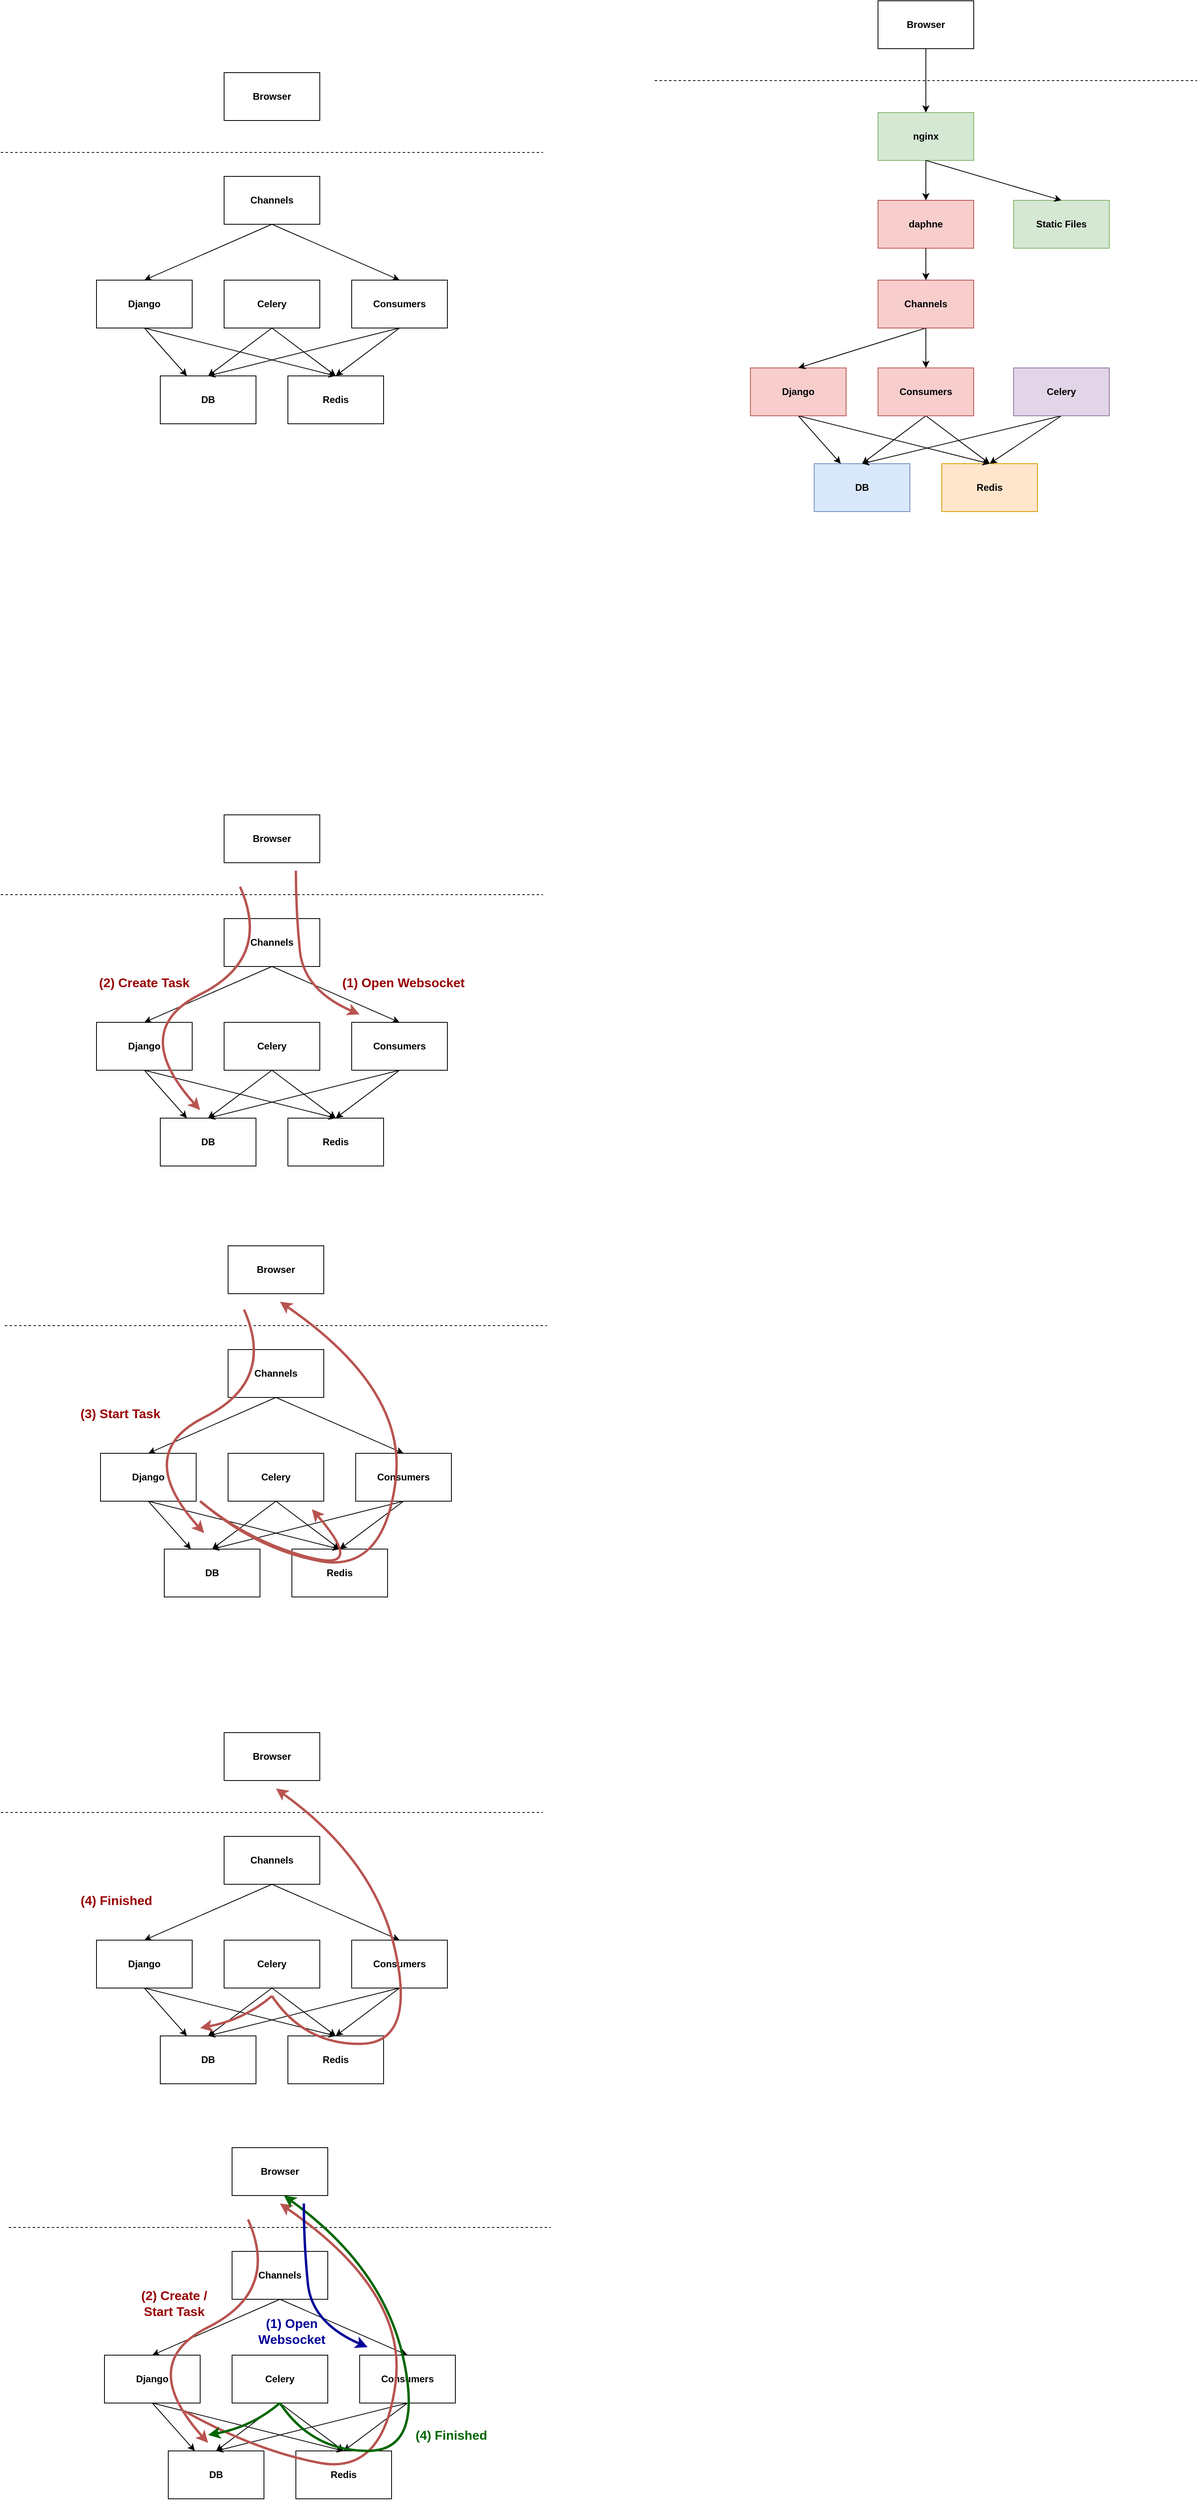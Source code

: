 <mxfile version="13.2.2" type="device"><diagram id="eVq3SLgmBZNKrkP1WyyE" name="Page-1"><mxGraphModel dx="1656" dy="1996" grid="1" gridSize="10" guides="1" tooltips="1" connect="1" arrows="1" fold="1" page="1" pageScale="1" pageWidth="850" pageHeight="1100" math="0" shadow="0"><root><mxCell id="0"/><mxCell id="1" parent="0"/><mxCell id="niOihcuQ03zMTWEzr8Gg-27" value="" style="group" parent="1" vertex="1" connectable="0"><mxGeometry x="80" y="20" width="680" height="440" as="geometry"/></mxCell><mxCell id="niOihcuQ03zMTWEzr8Gg-1" value="&lt;b&gt;DB&lt;/b&gt;" style="rounded=0;whiteSpace=wrap;html=1;" parent="niOihcuQ03zMTWEzr8Gg-27" vertex="1"><mxGeometry x="200" y="380" width="120" height="60" as="geometry"/></mxCell><mxCell id="niOihcuQ03zMTWEzr8Gg-2" value="&lt;b&gt;Redis&lt;/b&gt;" style="rounded=0;whiteSpace=wrap;html=1;" parent="niOihcuQ03zMTWEzr8Gg-27" vertex="1"><mxGeometry x="360" y="380" width="120" height="60" as="geometry"/></mxCell><mxCell id="niOihcuQ03zMTWEzr8Gg-25" style="edgeStyle=none;rounded=0;orthogonalLoop=1;jettySize=auto;html=1;exitX=0.5;exitY=1;exitDx=0;exitDy=0;entryX=0.5;entryY=0;entryDx=0;entryDy=0;" parent="niOihcuQ03zMTWEzr8Gg-27" source="niOihcuQ03zMTWEzr8Gg-3" target="niOihcuQ03zMTWEzr8Gg-1" edge="1"><mxGeometry relative="1" as="geometry"/></mxCell><mxCell id="niOihcuQ03zMTWEzr8Gg-26" style="edgeStyle=none;rounded=0;orthogonalLoop=1;jettySize=auto;html=1;exitX=0.5;exitY=1;exitDx=0;exitDy=0;entryX=0.5;entryY=0;entryDx=0;entryDy=0;" parent="niOihcuQ03zMTWEzr8Gg-27" source="niOihcuQ03zMTWEzr8Gg-3" target="niOihcuQ03zMTWEzr8Gg-2" edge="1"><mxGeometry relative="1" as="geometry"/></mxCell><mxCell id="niOihcuQ03zMTWEzr8Gg-3" value="&lt;b&gt;Celery&lt;/b&gt;" style="rounded=0;whiteSpace=wrap;html=1;" parent="niOihcuQ03zMTWEzr8Gg-27" vertex="1"><mxGeometry x="280" y="260" width="120" height="60" as="geometry"/></mxCell><mxCell id="niOihcuQ03zMTWEzr8Gg-21" style="edgeStyle=none;rounded=0;orthogonalLoop=1;jettySize=auto;html=1;exitX=0.5;exitY=1;exitDx=0;exitDy=0;" parent="niOihcuQ03zMTWEzr8Gg-27" source="niOihcuQ03zMTWEzr8Gg-4" target="niOihcuQ03zMTWEzr8Gg-1" edge="1"><mxGeometry relative="1" as="geometry"/></mxCell><mxCell id="niOihcuQ03zMTWEzr8Gg-22" style="edgeStyle=none;rounded=0;orthogonalLoop=1;jettySize=auto;html=1;exitX=0.5;exitY=1;exitDx=0;exitDy=0;entryX=0.5;entryY=0;entryDx=0;entryDy=0;" parent="niOihcuQ03zMTWEzr8Gg-27" source="niOihcuQ03zMTWEzr8Gg-4" target="niOihcuQ03zMTWEzr8Gg-2" edge="1"><mxGeometry relative="1" as="geometry"/></mxCell><mxCell id="niOihcuQ03zMTWEzr8Gg-4" value="&lt;b&gt;Django&lt;/b&gt;" style="rounded=0;whiteSpace=wrap;html=1;" parent="niOihcuQ03zMTWEzr8Gg-27" vertex="1"><mxGeometry x="120" y="260" width="120" height="60" as="geometry"/></mxCell><mxCell id="niOihcuQ03zMTWEzr8Gg-19" style="edgeStyle=none;rounded=0;orthogonalLoop=1;jettySize=auto;html=1;exitX=0.5;exitY=1;exitDx=0;exitDy=0;entryX=0.5;entryY=0;entryDx=0;entryDy=0;" parent="niOihcuQ03zMTWEzr8Gg-27" source="niOihcuQ03zMTWEzr8Gg-5" target="niOihcuQ03zMTWEzr8Gg-4" edge="1"><mxGeometry relative="1" as="geometry"/></mxCell><mxCell id="niOihcuQ03zMTWEzr8Gg-5" value="&lt;b&gt;Channels&lt;/b&gt;" style="rounded=0;whiteSpace=wrap;html=1;" parent="niOihcuQ03zMTWEzr8Gg-27" vertex="1"><mxGeometry x="280" y="130" width="120" height="60" as="geometry"/></mxCell><mxCell id="niOihcuQ03zMTWEzr8Gg-23" style="edgeStyle=none;rounded=0;orthogonalLoop=1;jettySize=auto;html=1;exitX=0.5;exitY=1;exitDx=0;exitDy=0;entryX=0.5;entryY=0;entryDx=0;entryDy=0;" parent="niOihcuQ03zMTWEzr8Gg-27" source="niOihcuQ03zMTWEzr8Gg-6" target="niOihcuQ03zMTWEzr8Gg-1" edge="1"><mxGeometry relative="1" as="geometry"/></mxCell><mxCell id="niOihcuQ03zMTWEzr8Gg-24" style="edgeStyle=none;rounded=0;orthogonalLoop=1;jettySize=auto;html=1;exitX=0.5;exitY=1;exitDx=0;exitDy=0;entryX=0.5;entryY=0;entryDx=0;entryDy=0;" parent="niOihcuQ03zMTWEzr8Gg-27" source="niOihcuQ03zMTWEzr8Gg-6" target="niOihcuQ03zMTWEzr8Gg-2" edge="1"><mxGeometry relative="1" as="geometry"/></mxCell><mxCell id="niOihcuQ03zMTWEzr8Gg-6" value="&lt;b&gt;Consumers&lt;/b&gt;" style="rounded=0;whiteSpace=wrap;html=1;" parent="niOihcuQ03zMTWEzr8Gg-27" vertex="1"><mxGeometry x="440" y="260" width="120" height="60" as="geometry"/></mxCell><mxCell id="niOihcuQ03zMTWEzr8Gg-20" style="edgeStyle=none;rounded=0;orthogonalLoop=1;jettySize=auto;html=1;exitX=0.5;exitY=1;exitDx=0;exitDy=0;entryX=0.5;entryY=0;entryDx=0;entryDy=0;" parent="niOihcuQ03zMTWEzr8Gg-27" source="niOihcuQ03zMTWEzr8Gg-5" target="niOihcuQ03zMTWEzr8Gg-6" edge="1"><mxGeometry relative="1" as="geometry"/></mxCell><mxCell id="niOihcuQ03zMTWEzr8Gg-7" value="&lt;b&gt;Browser&lt;/b&gt;" style="rounded=0;whiteSpace=wrap;html=1;" parent="niOihcuQ03zMTWEzr8Gg-27" vertex="1"><mxGeometry x="280" width="120" height="60" as="geometry"/></mxCell><mxCell id="niOihcuQ03zMTWEzr8Gg-8" value="" style="endArrow=none;dashed=1;html=1;" parent="niOihcuQ03zMTWEzr8Gg-27" edge="1"><mxGeometry width="50" height="50" relative="1" as="geometry"><mxPoint y="100" as="sourcePoint"/><mxPoint x="680" y="100" as="targetPoint"/></mxGeometry></mxCell><mxCell id="niOihcuQ03zMTWEzr8Gg-47" value="(1) Open Websocket" style="text;html=1;strokeColor=none;fillColor=none;align=center;verticalAlign=middle;whiteSpace=wrap;rounded=0;fontStyle=1;fontSize=16;fontColor=#990000;" parent="niOihcuQ03zMTWEzr8Gg-27" vertex="1"><mxGeometry x="410" y="200" width="190" height="20" as="geometry"/></mxCell><mxCell id="niOihcuQ03zMTWEzr8Gg-48" value="(2) Create Task" style="text;html=1;strokeColor=none;fillColor=none;align=center;verticalAlign=middle;whiteSpace=wrap;rounded=0;fontStyle=1;fontSize=16;fontColor=#990000;" parent="niOihcuQ03zMTWEzr8Gg-27" vertex="1"><mxGeometry x="85" y="200" width="190" height="20" as="geometry"/></mxCell><mxCell id="niOihcuQ03zMTWEzr8Gg-28" value="" style="group" parent="1" vertex="1" connectable="0"><mxGeometry x="85" y="560" width="680" height="440" as="geometry"/></mxCell><mxCell id="niOihcuQ03zMTWEzr8Gg-29" value="&lt;b&gt;DB&lt;/b&gt;" style="rounded=0;whiteSpace=wrap;html=1;" parent="niOihcuQ03zMTWEzr8Gg-28" vertex="1"><mxGeometry x="200" y="380" width="120" height="60" as="geometry"/></mxCell><mxCell id="niOihcuQ03zMTWEzr8Gg-30" value="&lt;b&gt;Redis&lt;/b&gt;" style="rounded=0;whiteSpace=wrap;html=1;" parent="niOihcuQ03zMTWEzr8Gg-28" vertex="1"><mxGeometry x="360" y="380" width="120" height="60" as="geometry"/></mxCell><mxCell id="niOihcuQ03zMTWEzr8Gg-31" style="edgeStyle=none;rounded=0;orthogonalLoop=1;jettySize=auto;html=1;exitX=0.5;exitY=1;exitDx=0;exitDy=0;entryX=0.5;entryY=0;entryDx=0;entryDy=0;" parent="niOihcuQ03zMTWEzr8Gg-28" source="niOihcuQ03zMTWEzr8Gg-33" target="niOihcuQ03zMTWEzr8Gg-29" edge="1"><mxGeometry relative="1" as="geometry"/></mxCell><mxCell id="niOihcuQ03zMTWEzr8Gg-32" style="edgeStyle=none;rounded=0;orthogonalLoop=1;jettySize=auto;html=1;exitX=0.5;exitY=1;exitDx=0;exitDy=0;entryX=0.5;entryY=0;entryDx=0;entryDy=0;" parent="niOihcuQ03zMTWEzr8Gg-28" source="niOihcuQ03zMTWEzr8Gg-33" target="niOihcuQ03zMTWEzr8Gg-30" edge="1"><mxGeometry relative="1" as="geometry"/></mxCell><mxCell id="niOihcuQ03zMTWEzr8Gg-33" value="&lt;b&gt;Celery&lt;/b&gt;" style="rounded=0;whiteSpace=wrap;html=1;" parent="niOihcuQ03zMTWEzr8Gg-28" vertex="1"><mxGeometry x="280" y="260" width="120" height="60" as="geometry"/></mxCell><mxCell id="niOihcuQ03zMTWEzr8Gg-34" style="edgeStyle=none;rounded=0;orthogonalLoop=1;jettySize=auto;html=1;exitX=0.5;exitY=1;exitDx=0;exitDy=0;" parent="niOihcuQ03zMTWEzr8Gg-28" source="niOihcuQ03zMTWEzr8Gg-36" target="niOihcuQ03zMTWEzr8Gg-29" edge="1"><mxGeometry relative="1" as="geometry"/></mxCell><mxCell id="niOihcuQ03zMTWEzr8Gg-35" style="edgeStyle=none;rounded=0;orthogonalLoop=1;jettySize=auto;html=1;exitX=0.5;exitY=1;exitDx=0;exitDy=0;entryX=0.5;entryY=0;entryDx=0;entryDy=0;" parent="niOihcuQ03zMTWEzr8Gg-28" source="niOihcuQ03zMTWEzr8Gg-36" target="niOihcuQ03zMTWEzr8Gg-30" edge="1"><mxGeometry relative="1" as="geometry"/></mxCell><mxCell id="niOihcuQ03zMTWEzr8Gg-36" value="&lt;b&gt;Django&lt;/b&gt;" style="rounded=0;whiteSpace=wrap;html=1;" parent="niOihcuQ03zMTWEzr8Gg-28" vertex="1"><mxGeometry x="120" y="260" width="120" height="60" as="geometry"/></mxCell><mxCell id="niOihcuQ03zMTWEzr8Gg-37" style="edgeStyle=none;rounded=0;orthogonalLoop=1;jettySize=auto;html=1;exitX=0.5;exitY=1;exitDx=0;exitDy=0;entryX=0.5;entryY=0;entryDx=0;entryDy=0;" parent="niOihcuQ03zMTWEzr8Gg-28" source="niOihcuQ03zMTWEzr8Gg-38" target="niOihcuQ03zMTWEzr8Gg-36" edge="1"><mxGeometry relative="1" as="geometry"/></mxCell><mxCell id="niOihcuQ03zMTWEzr8Gg-38" value="&lt;b&gt;Channels&lt;/b&gt;" style="rounded=0;whiteSpace=wrap;html=1;" parent="niOihcuQ03zMTWEzr8Gg-28" vertex="1"><mxGeometry x="280" y="130" width="120" height="60" as="geometry"/></mxCell><mxCell id="niOihcuQ03zMTWEzr8Gg-39" style="edgeStyle=none;rounded=0;orthogonalLoop=1;jettySize=auto;html=1;exitX=0.5;exitY=1;exitDx=0;exitDy=0;entryX=0.5;entryY=0;entryDx=0;entryDy=0;" parent="niOihcuQ03zMTWEzr8Gg-28" source="niOihcuQ03zMTWEzr8Gg-41" target="niOihcuQ03zMTWEzr8Gg-29" edge="1"><mxGeometry relative="1" as="geometry"/></mxCell><mxCell id="niOihcuQ03zMTWEzr8Gg-40" style="edgeStyle=none;rounded=0;orthogonalLoop=1;jettySize=auto;html=1;exitX=0.5;exitY=1;exitDx=0;exitDy=0;entryX=0.5;entryY=0;entryDx=0;entryDy=0;" parent="niOihcuQ03zMTWEzr8Gg-28" source="niOihcuQ03zMTWEzr8Gg-41" target="niOihcuQ03zMTWEzr8Gg-30" edge="1"><mxGeometry relative="1" as="geometry"/></mxCell><mxCell id="niOihcuQ03zMTWEzr8Gg-41" value="&lt;b&gt;Consumers&lt;/b&gt;" style="rounded=0;whiteSpace=wrap;html=1;" parent="niOihcuQ03zMTWEzr8Gg-28" vertex="1"><mxGeometry x="440" y="260" width="120" height="60" as="geometry"/></mxCell><mxCell id="niOihcuQ03zMTWEzr8Gg-42" style="edgeStyle=none;rounded=0;orthogonalLoop=1;jettySize=auto;html=1;exitX=0.5;exitY=1;exitDx=0;exitDy=0;entryX=0.5;entryY=0;entryDx=0;entryDy=0;" parent="niOihcuQ03zMTWEzr8Gg-28" source="niOihcuQ03zMTWEzr8Gg-38" target="niOihcuQ03zMTWEzr8Gg-41" edge="1"><mxGeometry relative="1" as="geometry"/></mxCell><mxCell id="niOihcuQ03zMTWEzr8Gg-43" value="&lt;b&gt;Browser&lt;/b&gt;" style="rounded=0;whiteSpace=wrap;html=1;" parent="niOihcuQ03zMTWEzr8Gg-28" vertex="1"><mxGeometry x="280" width="120" height="60" as="geometry"/></mxCell><mxCell id="niOihcuQ03zMTWEzr8Gg-44" value="" style="endArrow=none;dashed=1;html=1;" parent="niOihcuQ03zMTWEzr8Gg-28" edge="1"><mxGeometry width="50" height="50" relative="1" as="geometry"><mxPoint y="100" as="sourcePoint"/><mxPoint x="680" y="100" as="targetPoint"/></mxGeometry></mxCell><mxCell id="niOihcuQ03zMTWEzr8Gg-85" value="" style="curved=1;endArrow=classic;html=1;fillColor=#f8cecc;strokeColor=#b85450;strokeWidth=3;" parent="niOihcuQ03zMTWEzr8Gg-28" edge="1"><mxGeometry width="50" height="50" relative="1" as="geometry"><mxPoint x="300" y="80" as="sourcePoint"/><mxPoint x="250" y="360" as="targetPoint"/><Array as="points"><mxPoint x="340" y="170"/><mxPoint x="160" y="260"/></Array></mxGeometry></mxCell><mxCell id="niOihcuQ03zMTWEzr8Gg-89" value="" style="curved=1;endArrow=classic;html=1;fillColor=#f8cecc;strokeColor=#b85450;strokeWidth=3;" parent="niOihcuQ03zMTWEzr8Gg-28" edge="1"><mxGeometry width="50" height="50" relative="1" as="geometry"><mxPoint x="245" y="320" as="sourcePoint"/><mxPoint x="385" y="330" as="targetPoint"/><Array as="points"><mxPoint x="305" y="370"/><mxPoint x="455" y="410"/></Array></mxGeometry></mxCell><mxCell id="niOihcuQ03zMTWEzr8Gg-91" value="(3) Start Task" style="text;html=1;strokeColor=none;fillColor=none;align=center;verticalAlign=middle;whiteSpace=wrap;rounded=0;fontStyle=1;fontSize=16;fontColor=#990000;" parent="niOihcuQ03zMTWEzr8Gg-28" vertex="1"><mxGeometry x="50" y="200" width="190" height="20" as="geometry"/></mxCell><mxCell id="niOihcuQ03zMTWEzr8Gg-45" value="" style="curved=1;endArrow=classic;html=1;fillColor=#f8cecc;strokeColor=#b85450;strokeWidth=3;" parent="1" edge="1"><mxGeometry width="50" height="50" relative="1" as="geometry"><mxPoint x="450" y="90" as="sourcePoint"/><mxPoint x="530" y="270" as="targetPoint"/><Array as="points"><mxPoint x="450" y="140"/><mxPoint x="460" y="240"/></Array></mxGeometry></mxCell><mxCell id="niOihcuQ03zMTWEzr8Gg-46" value="" style="curved=1;endArrow=classic;html=1;fillColor=#f8cecc;strokeColor=#b85450;strokeWidth=3;" parent="1" edge="1"><mxGeometry width="50" height="50" relative="1" as="geometry"><mxPoint x="380" y="110" as="sourcePoint"/><mxPoint x="330" y="390" as="targetPoint"/><Array as="points"><mxPoint x="420" y="200"/><mxPoint x="240" y="290"/></Array></mxGeometry></mxCell><mxCell id="niOihcuQ03zMTWEzr8Gg-90" value="" style="curved=1;endArrow=classic;html=1;fillColor=#f8cecc;strokeColor=#b85450;strokeWidth=3;" parent="1" edge="1"><mxGeometry width="50" height="50" relative="1" as="geometry"><mxPoint x="330" y="880" as="sourcePoint"/><mxPoint x="430" y="630" as="targetPoint"/><Array as="points"><mxPoint x="400" y="940"/><mxPoint x="560" y="970"/><mxPoint x="590" y="740"/></Array></mxGeometry></mxCell><mxCell id="niOihcuQ03zMTWEzr8Gg-92" value="" style="group" parent="1" vertex="1" connectable="0"><mxGeometry x="80" y="1170" width="680" height="440" as="geometry"/></mxCell><mxCell id="niOihcuQ03zMTWEzr8Gg-93" value="&lt;b&gt;DB&lt;/b&gt;" style="rounded=0;whiteSpace=wrap;html=1;" parent="niOihcuQ03zMTWEzr8Gg-92" vertex="1"><mxGeometry x="200" y="380" width="120" height="60" as="geometry"/></mxCell><mxCell id="niOihcuQ03zMTWEzr8Gg-94" value="&lt;b&gt;Redis&lt;/b&gt;" style="rounded=0;whiteSpace=wrap;html=1;" parent="niOihcuQ03zMTWEzr8Gg-92" vertex="1"><mxGeometry x="360" y="380" width="120" height="60" as="geometry"/></mxCell><mxCell id="niOihcuQ03zMTWEzr8Gg-95" style="edgeStyle=none;rounded=0;orthogonalLoop=1;jettySize=auto;html=1;exitX=0.5;exitY=1;exitDx=0;exitDy=0;entryX=0.5;entryY=0;entryDx=0;entryDy=0;" parent="niOihcuQ03zMTWEzr8Gg-92" source="niOihcuQ03zMTWEzr8Gg-97" target="niOihcuQ03zMTWEzr8Gg-93" edge="1"><mxGeometry relative="1" as="geometry"/></mxCell><mxCell id="niOihcuQ03zMTWEzr8Gg-96" style="edgeStyle=none;rounded=0;orthogonalLoop=1;jettySize=auto;html=1;exitX=0.5;exitY=1;exitDx=0;exitDy=0;entryX=0.5;entryY=0;entryDx=0;entryDy=0;" parent="niOihcuQ03zMTWEzr8Gg-92" source="niOihcuQ03zMTWEzr8Gg-97" target="niOihcuQ03zMTWEzr8Gg-94" edge="1"><mxGeometry relative="1" as="geometry"/></mxCell><mxCell id="niOihcuQ03zMTWEzr8Gg-97" value="&lt;b&gt;Celery&lt;/b&gt;" style="rounded=0;whiteSpace=wrap;html=1;" parent="niOihcuQ03zMTWEzr8Gg-92" vertex="1"><mxGeometry x="280" y="260" width="120" height="60" as="geometry"/></mxCell><mxCell id="niOihcuQ03zMTWEzr8Gg-98" style="edgeStyle=none;rounded=0;orthogonalLoop=1;jettySize=auto;html=1;exitX=0.5;exitY=1;exitDx=0;exitDy=0;" parent="niOihcuQ03zMTWEzr8Gg-92" source="niOihcuQ03zMTWEzr8Gg-100" target="niOihcuQ03zMTWEzr8Gg-93" edge="1"><mxGeometry relative="1" as="geometry"/></mxCell><mxCell id="niOihcuQ03zMTWEzr8Gg-99" style="edgeStyle=none;rounded=0;orthogonalLoop=1;jettySize=auto;html=1;exitX=0.5;exitY=1;exitDx=0;exitDy=0;entryX=0.5;entryY=0;entryDx=0;entryDy=0;" parent="niOihcuQ03zMTWEzr8Gg-92" source="niOihcuQ03zMTWEzr8Gg-100" target="niOihcuQ03zMTWEzr8Gg-94" edge="1"><mxGeometry relative="1" as="geometry"/></mxCell><mxCell id="niOihcuQ03zMTWEzr8Gg-100" value="&lt;b&gt;Django&lt;/b&gt;" style="rounded=0;whiteSpace=wrap;html=1;" parent="niOihcuQ03zMTWEzr8Gg-92" vertex="1"><mxGeometry x="120" y="260" width="120" height="60" as="geometry"/></mxCell><mxCell id="niOihcuQ03zMTWEzr8Gg-101" style="edgeStyle=none;rounded=0;orthogonalLoop=1;jettySize=auto;html=1;exitX=0.5;exitY=1;exitDx=0;exitDy=0;entryX=0.5;entryY=0;entryDx=0;entryDy=0;" parent="niOihcuQ03zMTWEzr8Gg-92" source="niOihcuQ03zMTWEzr8Gg-102" target="niOihcuQ03zMTWEzr8Gg-100" edge="1"><mxGeometry relative="1" as="geometry"/></mxCell><mxCell id="niOihcuQ03zMTWEzr8Gg-102" value="&lt;b&gt;Channels&lt;/b&gt;" style="rounded=0;whiteSpace=wrap;html=1;" parent="niOihcuQ03zMTWEzr8Gg-92" vertex="1"><mxGeometry x="280" y="130" width="120" height="60" as="geometry"/></mxCell><mxCell id="niOihcuQ03zMTWEzr8Gg-103" style="edgeStyle=none;rounded=0;orthogonalLoop=1;jettySize=auto;html=1;exitX=0.5;exitY=1;exitDx=0;exitDy=0;entryX=0.5;entryY=0;entryDx=0;entryDy=0;" parent="niOihcuQ03zMTWEzr8Gg-92" source="niOihcuQ03zMTWEzr8Gg-105" target="niOihcuQ03zMTWEzr8Gg-93" edge="1"><mxGeometry relative="1" as="geometry"/></mxCell><mxCell id="niOihcuQ03zMTWEzr8Gg-104" style="edgeStyle=none;rounded=0;orthogonalLoop=1;jettySize=auto;html=1;exitX=0.5;exitY=1;exitDx=0;exitDy=0;entryX=0.5;entryY=0;entryDx=0;entryDy=0;" parent="niOihcuQ03zMTWEzr8Gg-92" source="niOihcuQ03zMTWEzr8Gg-105" target="niOihcuQ03zMTWEzr8Gg-94" edge="1"><mxGeometry relative="1" as="geometry"/></mxCell><mxCell id="niOihcuQ03zMTWEzr8Gg-105" value="&lt;b&gt;Consumers&lt;/b&gt;" style="rounded=0;whiteSpace=wrap;html=1;" parent="niOihcuQ03zMTWEzr8Gg-92" vertex="1"><mxGeometry x="440" y="260" width="120" height="60" as="geometry"/></mxCell><mxCell id="niOihcuQ03zMTWEzr8Gg-106" style="edgeStyle=none;rounded=0;orthogonalLoop=1;jettySize=auto;html=1;exitX=0.5;exitY=1;exitDx=0;exitDy=0;entryX=0.5;entryY=0;entryDx=0;entryDy=0;" parent="niOihcuQ03zMTWEzr8Gg-92" source="niOihcuQ03zMTWEzr8Gg-102" target="niOihcuQ03zMTWEzr8Gg-105" edge="1"><mxGeometry relative="1" as="geometry"/></mxCell><mxCell id="niOihcuQ03zMTWEzr8Gg-107" value="&lt;b&gt;Browser&lt;/b&gt;" style="rounded=0;whiteSpace=wrap;html=1;" parent="niOihcuQ03zMTWEzr8Gg-92" vertex="1"><mxGeometry x="280" width="120" height="60" as="geometry"/></mxCell><mxCell id="niOihcuQ03zMTWEzr8Gg-108" value="" style="endArrow=none;dashed=1;html=1;" parent="niOihcuQ03zMTWEzr8Gg-92" edge="1"><mxGeometry width="50" height="50" relative="1" as="geometry"><mxPoint y="100" as="sourcePoint"/><mxPoint x="680" y="100" as="targetPoint"/></mxGeometry></mxCell><mxCell id="niOihcuQ03zMTWEzr8Gg-110" value="" style="curved=1;endArrow=classic;html=1;fillColor=#f8cecc;strokeColor=#b85450;strokeWidth=3;" parent="niOihcuQ03zMTWEzr8Gg-92" edge="1"><mxGeometry width="50" height="50" relative="1" as="geometry"><mxPoint x="340" y="330" as="sourcePoint"/><mxPoint x="250" y="370" as="targetPoint"/><Array as="points"><mxPoint x="305" y="360"/></Array></mxGeometry></mxCell><mxCell id="niOihcuQ03zMTWEzr8Gg-111" value="(4) Finished" style="text;html=1;strokeColor=none;fillColor=none;align=center;verticalAlign=middle;whiteSpace=wrap;rounded=0;fontStyle=1;fontSize=16;fontColor=#990000;" parent="niOihcuQ03zMTWEzr8Gg-92" vertex="1"><mxGeometry x="50" y="200" width="190" height="20" as="geometry"/></mxCell><mxCell id="niOihcuQ03zMTWEzr8Gg-112" value="" style="curved=1;endArrow=classic;html=1;fillColor=#f8cecc;strokeColor=#b85450;strokeWidth=3;" parent="1" edge="1"><mxGeometry width="50" height="50" relative="1" as="geometry"><mxPoint x="420" y="1500" as="sourcePoint"/><mxPoint x="425" y="1240" as="targetPoint"/><Array as="points"><mxPoint x="460" y="1560"/><mxPoint x="600" y="1560"/><mxPoint x="550" y="1330"/></Array></mxGeometry></mxCell><mxCell id="YcdhMUzZ2ZUQWys8pA6E-1" value="" style="group" parent="1" vertex="1" connectable="0"><mxGeometry x="90" y="1690" width="680" height="440" as="geometry"/></mxCell><mxCell id="YcdhMUzZ2ZUQWys8pA6E-2" value="&lt;b&gt;DB&lt;/b&gt;" style="rounded=0;whiteSpace=wrap;html=1;" parent="YcdhMUzZ2ZUQWys8pA6E-1" vertex="1"><mxGeometry x="200" y="380" width="120" height="60" as="geometry"/></mxCell><mxCell id="YcdhMUzZ2ZUQWys8pA6E-3" value="&lt;b&gt;Redis&lt;/b&gt;" style="rounded=0;whiteSpace=wrap;html=1;" parent="YcdhMUzZ2ZUQWys8pA6E-1" vertex="1"><mxGeometry x="360" y="380" width="120" height="60" as="geometry"/></mxCell><mxCell id="YcdhMUzZ2ZUQWys8pA6E-4" style="edgeStyle=none;rounded=0;orthogonalLoop=1;jettySize=auto;html=1;exitX=0.5;exitY=1;exitDx=0;exitDy=0;entryX=0.5;entryY=0;entryDx=0;entryDy=0;" parent="YcdhMUzZ2ZUQWys8pA6E-1" source="YcdhMUzZ2ZUQWys8pA6E-6" target="YcdhMUzZ2ZUQWys8pA6E-2" edge="1"><mxGeometry relative="1" as="geometry"/></mxCell><mxCell id="YcdhMUzZ2ZUQWys8pA6E-5" style="edgeStyle=none;rounded=0;orthogonalLoop=1;jettySize=auto;html=1;exitX=0.5;exitY=1;exitDx=0;exitDy=0;entryX=0.5;entryY=0;entryDx=0;entryDy=0;" parent="YcdhMUzZ2ZUQWys8pA6E-1" source="YcdhMUzZ2ZUQWys8pA6E-6" target="YcdhMUzZ2ZUQWys8pA6E-3" edge="1"><mxGeometry relative="1" as="geometry"/></mxCell><mxCell id="YcdhMUzZ2ZUQWys8pA6E-6" value="&lt;b&gt;Celery&lt;/b&gt;" style="rounded=0;whiteSpace=wrap;html=1;" parent="YcdhMUzZ2ZUQWys8pA6E-1" vertex="1"><mxGeometry x="280" y="260" width="120" height="60" as="geometry"/></mxCell><mxCell id="YcdhMUzZ2ZUQWys8pA6E-7" style="edgeStyle=none;rounded=0;orthogonalLoop=1;jettySize=auto;html=1;exitX=0.5;exitY=1;exitDx=0;exitDy=0;" parent="YcdhMUzZ2ZUQWys8pA6E-1" source="YcdhMUzZ2ZUQWys8pA6E-9" target="YcdhMUzZ2ZUQWys8pA6E-2" edge="1"><mxGeometry relative="1" as="geometry"/></mxCell><mxCell id="YcdhMUzZ2ZUQWys8pA6E-8" style="edgeStyle=none;rounded=0;orthogonalLoop=1;jettySize=auto;html=1;exitX=0.5;exitY=1;exitDx=0;exitDy=0;entryX=0.5;entryY=0;entryDx=0;entryDy=0;" parent="YcdhMUzZ2ZUQWys8pA6E-1" source="YcdhMUzZ2ZUQWys8pA6E-9" target="YcdhMUzZ2ZUQWys8pA6E-3" edge="1"><mxGeometry relative="1" as="geometry"/></mxCell><mxCell id="YcdhMUzZ2ZUQWys8pA6E-9" value="&lt;b&gt;Django&lt;/b&gt;" style="rounded=0;whiteSpace=wrap;html=1;" parent="YcdhMUzZ2ZUQWys8pA6E-1" vertex="1"><mxGeometry x="120" y="260" width="120" height="60" as="geometry"/></mxCell><mxCell id="YcdhMUzZ2ZUQWys8pA6E-10" style="edgeStyle=none;rounded=0;orthogonalLoop=1;jettySize=auto;html=1;exitX=0.5;exitY=1;exitDx=0;exitDy=0;entryX=0.5;entryY=0;entryDx=0;entryDy=0;" parent="YcdhMUzZ2ZUQWys8pA6E-1" source="YcdhMUzZ2ZUQWys8pA6E-11" target="YcdhMUzZ2ZUQWys8pA6E-9" edge="1"><mxGeometry relative="1" as="geometry"/></mxCell><mxCell id="YcdhMUzZ2ZUQWys8pA6E-11" value="&lt;b&gt;Channels&lt;/b&gt;" style="rounded=0;whiteSpace=wrap;html=1;" parent="YcdhMUzZ2ZUQWys8pA6E-1" vertex="1"><mxGeometry x="280" y="130" width="120" height="60" as="geometry"/></mxCell><mxCell id="YcdhMUzZ2ZUQWys8pA6E-12" style="edgeStyle=none;rounded=0;orthogonalLoop=1;jettySize=auto;html=1;exitX=0.5;exitY=1;exitDx=0;exitDy=0;entryX=0.5;entryY=0;entryDx=0;entryDy=0;" parent="YcdhMUzZ2ZUQWys8pA6E-1" source="YcdhMUzZ2ZUQWys8pA6E-14" target="YcdhMUzZ2ZUQWys8pA6E-2" edge="1"><mxGeometry relative="1" as="geometry"/></mxCell><mxCell id="YcdhMUzZ2ZUQWys8pA6E-13" style="edgeStyle=none;rounded=0;orthogonalLoop=1;jettySize=auto;html=1;exitX=0.5;exitY=1;exitDx=0;exitDy=0;entryX=0.5;entryY=0;entryDx=0;entryDy=0;" parent="YcdhMUzZ2ZUQWys8pA6E-1" source="YcdhMUzZ2ZUQWys8pA6E-14" target="YcdhMUzZ2ZUQWys8pA6E-3" edge="1"><mxGeometry relative="1" as="geometry"/></mxCell><mxCell id="YcdhMUzZ2ZUQWys8pA6E-14" value="&lt;b&gt;Consumers&lt;/b&gt;" style="rounded=0;whiteSpace=wrap;html=1;" parent="YcdhMUzZ2ZUQWys8pA6E-1" vertex="1"><mxGeometry x="440" y="260" width="120" height="60" as="geometry"/></mxCell><mxCell id="YcdhMUzZ2ZUQWys8pA6E-15" style="edgeStyle=none;rounded=0;orthogonalLoop=1;jettySize=auto;html=1;exitX=0.5;exitY=1;exitDx=0;exitDy=0;entryX=0.5;entryY=0;entryDx=0;entryDy=0;" parent="YcdhMUzZ2ZUQWys8pA6E-1" source="YcdhMUzZ2ZUQWys8pA6E-11" target="YcdhMUzZ2ZUQWys8pA6E-14" edge="1"><mxGeometry relative="1" as="geometry"/></mxCell><mxCell id="YcdhMUzZ2ZUQWys8pA6E-16" value="&lt;b&gt;Browser&lt;/b&gt;" style="rounded=0;whiteSpace=wrap;html=1;" parent="YcdhMUzZ2ZUQWys8pA6E-1" vertex="1"><mxGeometry x="280" width="120" height="60" as="geometry"/></mxCell><mxCell id="YcdhMUzZ2ZUQWys8pA6E-17" value="" style="endArrow=none;dashed=1;html=1;" parent="YcdhMUzZ2ZUQWys8pA6E-1" edge="1"><mxGeometry width="50" height="50" relative="1" as="geometry"><mxPoint y="100" as="sourcePoint"/><mxPoint x="680" y="100" as="targetPoint"/></mxGeometry></mxCell><mxCell id="YcdhMUzZ2ZUQWys8pA6E-18" value="&lt;font color=&quot;#000099&quot;&gt;(1) Open&lt;br&gt;Websocket&lt;/font&gt;" style="text;html=1;strokeColor=none;fillColor=none;align=center;verticalAlign=middle;whiteSpace=wrap;rounded=0;fontStyle=1;fontSize=16;fontColor=#990000;" parent="YcdhMUzZ2ZUQWys8pA6E-1" vertex="1"><mxGeometry x="260" y="220" width="190" height="20" as="geometry"/></mxCell><mxCell id="YcdhMUzZ2ZUQWys8pA6E-19" value="(2) Create / Start Task" style="text;html=1;strokeColor=none;fillColor=none;align=center;verticalAlign=middle;whiteSpace=wrap;rounded=0;fontStyle=1;fontSize=16;fontColor=#990000;" parent="YcdhMUzZ2ZUQWys8pA6E-1" vertex="1"><mxGeometry x="150" y="170" width="115" height="50" as="geometry"/></mxCell><mxCell id="YcdhMUzZ2ZUQWys8pA6E-23" value="" style="curved=1;endArrow=classic;html=1;fillColor=#f8cecc;strokeColor=#b85450;strokeWidth=3;" parent="YcdhMUzZ2ZUQWys8pA6E-1" edge="1"><mxGeometry width="50" height="50" relative="1" as="geometry"><mxPoint x="220" y="330" as="sourcePoint"/><mxPoint x="340" y="70" as="targetPoint"/><Array as="points"><mxPoint x="310" y="380"/><mxPoint x="470" y="410"/><mxPoint x="500" y="180"/></Array></mxGeometry></mxCell><mxCell id="YcdhMUzZ2ZUQWys8pA6E-25" value="" style="curved=1;endArrow=classic;html=1;fillColor=#f8cecc;strokeColor=#006600;strokeWidth=3;" parent="YcdhMUzZ2ZUQWys8pA6E-1" edge="1"><mxGeometry width="50" height="50" relative="1" as="geometry"><mxPoint x="340" y="320" as="sourcePoint"/><mxPoint x="250" y="360" as="targetPoint"/><Array as="points"><mxPoint x="305" y="350"/></Array></mxGeometry></mxCell><mxCell id="YcdhMUzZ2ZUQWys8pA6E-26" value="" style="curved=1;endArrow=classic;html=1;fillColor=#f8cecc;strokeColor=#006600;strokeWidth=3;" parent="YcdhMUzZ2ZUQWys8pA6E-1" edge="1"><mxGeometry width="50" height="50" relative="1" as="geometry"><mxPoint x="340" y="320" as="sourcePoint"/><mxPoint x="345" y="60" as="targetPoint"/><Array as="points"><mxPoint x="380" y="380"/><mxPoint x="520" y="380"/><mxPoint x="470" y="150"/></Array></mxGeometry></mxCell><mxCell id="YcdhMUzZ2ZUQWys8pA6E-27" value="(4) Finished" style="text;html=1;strokeColor=none;fillColor=none;align=center;verticalAlign=middle;whiteSpace=wrap;rounded=0;fontStyle=1;fontSize=16;fontColor=#006600;" parent="YcdhMUzZ2ZUQWys8pA6E-1" vertex="1"><mxGeometry x="460" y="350" width="190" height="20" as="geometry"/></mxCell><mxCell id="YcdhMUzZ2ZUQWys8pA6E-20" value="" style="curved=1;endArrow=classic;html=1;fillColor=#f8cecc;strokeColor=#000099;strokeWidth=3;" parent="1" edge="1"><mxGeometry width="50" height="50" relative="1" as="geometry"><mxPoint x="460" y="1760" as="sourcePoint"/><mxPoint x="540" y="1940" as="targetPoint"/><Array as="points"><mxPoint x="460" y="1810"/><mxPoint x="470" y="1910"/></Array></mxGeometry></mxCell><mxCell id="YcdhMUzZ2ZUQWys8pA6E-21" value="" style="curved=1;endArrow=classic;html=1;fillColor=#f8cecc;strokeColor=#b85450;strokeWidth=3;" parent="1" edge="1"><mxGeometry width="50" height="50" relative="1" as="geometry"><mxPoint x="390" y="1780" as="sourcePoint"/><mxPoint x="340" y="2060" as="targetPoint"/><Array as="points"><mxPoint x="430" y="1870"/><mxPoint x="250" y="1960"/></Array></mxGeometry></mxCell><mxCell id="niOihcuQ03zMTWEzr8Gg-68" value="" style="group;container=1;" parent="1" vertex="1" connectable="0"><mxGeometry x="80" y="-910" width="680" height="440" as="geometry"/></mxCell><mxCell id="niOihcuQ03zMTWEzr8Gg-69" value="&lt;b&gt;DB&lt;/b&gt;" style="rounded=0;whiteSpace=wrap;html=1;" parent="niOihcuQ03zMTWEzr8Gg-68" vertex="1"><mxGeometry x="200" y="380" width="120" height="60" as="geometry"/></mxCell><mxCell id="niOihcuQ03zMTWEzr8Gg-70" value="&lt;b&gt;Redis&lt;/b&gt;" style="rounded=0;whiteSpace=wrap;html=1;" parent="niOihcuQ03zMTWEzr8Gg-68" vertex="1"><mxGeometry x="360" y="380" width="120" height="60" as="geometry"/></mxCell><mxCell id="niOihcuQ03zMTWEzr8Gg-71" style="edgeStyle=none;rounded=0;orthogonalLoop=1;jettySize=auto;html=1;exitX=0.5;exitY=1;exitDx=0;exitDy=0;entryX=0.5;entryY=0;entryDx=0;entryDy=0;" parent="niOihcuQ03zMTWEzr8Gg-68" source="niOihcuQ03zMTWEzr8Gg-73" target="niOihcuQ03zMTWEzr8Gg-69" edge="1"><mxGeometry relative="1" as="geometry"/></mxCell><mxCell id="niOihcuQ03zMTWEzr8Gg-72" style="edgeStyle=none;rounded=0;orthogonalLoop=1;jettySize=auto;html=1;exitX=0.5;exitY=1;exitDx=0;exitDy=0;entryX=0.5;entryY=0;entryDx=0;entryDy=0;" parent="niOihcuQ03zMTWEzr8Gg-68" source="niOihcuQ03zMTWEzr8Gg-73" target="niOihcuQ03zMTWEzr8Gg-70" edge="1"><mxGeometry relative="1" as="geometry"/></mxCell><mxCell id="niOihcuQ03zMTWEzr8Gg-73" value="&lt;b&gt;Celery&lt;/b&gt;" style="rounded=0;whiteSpace=wrap;html=1;" parent="niOihcuQ03zMTWEzr8Gg-68" vertex="1"><mxGeometry x="280" y="260" width="120" height="60" as="geometry"/></mxCell><mxCell id="niOihcuQ03zMTWEzr8Gg-74" style="edgeStyle=none;rounded=0;orthogonalLoop=1;jettySize=auto;html=1;exitX=0.5;exitY=1;exitDx=0;exitDy=0;" parent="niOihcuQ03zMTWEzr8Gg-68" source="niOihcuQ03zMTWEzr8Gg-76" target="niOihcuQ03zMTWEzr8Gg-69" edge="1"><mxGeometry relative="1" as="geometry"/></mxCell><mxCell id="niOihcuQ03zMTWEzr8Gg-75" style="edgeStyle=none;rounded=0;orthogonalLoop=1;jettySize=auto;html=1;exitX=0.5;exitY=1;exitDx=0;exitDy=0;entryX=0.5;entryY=0;entryDx=0;entryDy=0;" parent="niOihcuQ03zMTWEzr8Gg-68" source="niOihcuQ03zMTWEzr8Gg-76" target="niOihcuQ03zMTWEzr8Gg-70" edge="1"><mxGeometry relative="1" as="geometry"/></mxCell><mxCell id="niOihcuQ03zMTWEzr8Gg-76" value="&lt;b&gt;Django&lt;/b&gt;" style="rounded=0;whiteSpace=wrap;html=1;" parent="niOihcuQ03zMTWEzr8Gg-68" vertex="1"><mxGeometry x="120" y="260" width="120" height="60" as="geometry"/></mxCell><mxCell id="niOihcuQ03zMTWEzr8Gg-77" style="edgeStyle=none;rounded=0;orthogonalLoop=1;jettySize=auto;html=1;exitX=0.5;exitY=1;exitDx=0;exitDy=0;entryX=0.5;entryY=0;entryDx=0;entryDy=0;" parent="niOihcuQ03zMTWEzr8Gg-68" source="niOihcuQ03zMTWEzr8Gg-78" target="niOihcuQ03zMTWEzr8Gg-76" edge="1"><mxGeometry relative="1" as="geometry"/></mxCell><mxCell id="niOihcuQ03zMTWEzr8Gg-78" value="&lt;b&gt;Channels&lt;/b&gt;" style="rounded=0;whiteSpace=wrap;html=1;" parent="niOihcuQ03zMTWEzr8Gg-68" vertex="1"><mxGeometry x="280" y="130" width="120" height="60" as="geometry"/></mxCell><mxCell id="niOihcuQ03zMTWEzr8Gg-79" style="edgeStyle=none;rounded=0;orthogonalLoop=1;jettySize=auto;html=1;exitX=0.5;exitY=1;exitDx=0;exitDy=0;entryX=0.5;entryY=0;entryDx=0;entryDy=0;" parent="niOihcuQ03zMTWEzr8Gg-68" source="niOihcuQ03zMTWEzr8Gg-81" target="niOihcuQ03zMTWEzr8Gg-69" edge="1"><mxGeometry relative="1" as="geometry"/></mxCell><mxCell id="niOihcuQ03zMTWEzr8Gg-80" style="edgeStyle=none;rounded=0;orthogonalLoop=1;jettySize=auto;html=1;exitX=0.5;exitY=1;exitDx=0;exitDy=0;entryX=0.5;entryY=0;entryDx=0;entryDy=0;" parent="niOihcuQ03zMTWEzr8Gg-68" source="niOihcuQ03zMTWEzr8Gg-81" target="niOihcuQ03zMTWEzr8Gg-70" edge="1"><mxGeometry relative="1" as="geometry"/></mxCell><mxCell id="niOihcuQ03zMTWEzr8Gg-81" value="&lt;b&gt;Consumers&lt;/b&gt;" style="rounded=0;whiteSpace=wrap;html=1;" parent="niOihcuQ03zMTWEzr8Gg-68" vertex="1"><mxGeometry x="440" y="260" width="120" height="60" as="geometry"/></mxCell><mxCell id="niOihcuQ03zMTWEzr8Gg-82" style="edgeStyle=none;rounded=0;orthogonalLoop=1;jettySize=auto;html=1;exitX=0.5;exitY=1;exitDx=0;exitDy=0;entryX=0.5;entryY=0;entryDx=0;entryDy=0;" parent="niOihcuQ03zMTWEzr8Gg-68" source="niOihcuQ03zMTWEzr8Gg-78" target="niOihcuQ03zMTWEzr8Gg-81" edge="1"><mxGeometry relative="1" as="geometry"/></mxCell><mxCell id="niOihcuQ03zMTWEzr8Gg-83" value="&lt;b&gt;Browser&lt;/b&gt;" style="rounded=0;whiteSpace=wrap;html=1;" parent="niOihcuQ03zMTWEzr8Gg-68" vertex="1"><mxGeometry x="280" width="120" height="60" as="geometry"/></mxCell><mxCell id="niOihcuQ03zMTWEzr8Gg-84" value="" style="endArrow=none;dashed=1;html=1;" parent="niOihcuQ03zMTWEzr8Gg-68" edge="1"><mxGeometry width="50" height="50" relative="1" as="geometry"><mxPoint y="100" as="sourcePoint"/><mxPoint x="680" y="100" as="targetPoint"/></mxGeometry></mxCell><mxCell id="eHZccVs0650-1mkLMLJV-2" value="&lt;b&gt;DB&lt;/b&gt;" style="rounded=0;whiteSpace=wrap;html=1;fillColor=#dae8fc;strokeColor=#6c8ebf;" parent="1" vertex="1"><mxGeometry x="1100" y="-420" width="120" height="60" as="geometry"/></mxCell><mxCell id="eHZccVs0650-1mkLMLJV-3" value="&lt;b&gt;Redis&lt;/b&gt;" style="rounded=0;whiteSpace=wrap;html=1;fillColor=#ffe6cc;strokeColor=#d79b00;" parent="1" vertex="1"><mxGeometry x="1260" y="-420" width="120" height="60" as="geometry"/></mxCell><mxCell id="eHZccVs0650-1mkLMLJV-4" style="edgeStyle=none;rounded=0;orthogonalLoop=1;jettySize=auto;html=1;exitX=0.5;exitY=1;exitDx=0;exitDy=0;entryX=0.5;entryY=0;entryDx=0;entryDy=0;" parent="1" source="eHZccVs0650-1mkLMLJV-6" target="eHZccVs0650-1mkLMLJV-2" edge="1"><mxGeometry relative="1" as="geometry"/></mxCell><mxCell id="eHZccVs0650-1mkLMLJV-5" style="edgeStyle=none;rounded=0;orthogonalLoop=1;jettySize=auto;html=1;exitX=0.5;exitY=1;exitDx=0;exitDy=0;entryX=0.5;entryY=0;entryDx=0;entryDy=0;" parent="1" source="eHZccVs0650-1mkLMLJV-6" target="eHZccVs0650-1mkLMLJV-3" edge="1"><mxGeometry relative="1" as="geometry"/></mxCell><mxCell id="eHZccVs0650-1mkLMLJV-6" value="&lt;b&gt;Celery&lt;/b&gt;" style="rounded=0;whiteSpace=wrap;html=1;fillColor=#e1d5e7;strokeColor=#9673a6;" parent="1" vertex="1"><mxGeometry x="1350" y="-540" width="120" height="60" as="geometry"/></mxCell><mxCell id="eHZccVs0650-1mkLMLJV-7" style="edgeStyle=none;rounded=0;orthogonalLoop=1;jettySize=auto;html=1;exitX=0.5;exitY=1;exitDx=0;exitDy=0;" parent="1" source="eHZccVs0650-1mkLMLJV-9" target="eHZccVs0650-1mkLMLJV-2" edge="1"><mxGeometry relative="1" as="geometry"/></mxCell><mxCell id="eHZccVs0650-1mkLMLJV-8" style="edgeStyle=none;rounded=0;orthogonalLoop=1;jettySize=auto;html=1;exitX=0.5;exitY=1;exitDx=0;exitDy=0;entryX=0.5;entryY=0;entryDx=0;entryDy=0;" parent="1" source="eHZccVs0650-1mkLMLJV-9" target="eHZccVs0650-1mkLMLJV-3" edge="1"><mxGeometry relative="1" as="geometry"/></mxCell><mxCell id="eHZccVs0650-1mkLMLJV-9" value="&lt;b&gt;Django&lt;/b&gt;" style="rounded=0;whiteSpace=wrap;html=1;fillColor=#f8cecc;strokeColor=#b85450;" parent="1" vertex="1"><mxGeometry x="1020" y="-540" width="120" height="60" as="geometry"/></mxCell><mxCell id="eHZccVs0650-1mkLMLJV-10" style="edgeStyle=none;rounded=0;orthogonalLoop=1;jettySize=auto;html=1;exitX=0.5;exitY=1;exitDx=0;exitDy=0;entryX=0.5;entryY=0;entryDx=0;entryDy=0;" parent="1" source="eHZccVs0650-1mkLMLJV-11" target="eHZccVs0650-1mkLMLJV-9" edge="1"><mxGeometry relative="1" as="geometry"/></mxCell><mxCell id="eHZccVs0650-1mkLMLJV-11" value="&lt;b&gt;Channels&lt;/b&gt;" style="rounded=0;whiteSpace=wrap;html=1;fillColor=#f8cecc;strokeColor=#b85450;" parent="1" vertex="1"><mxGeometry x="1180" y="-650" width="120" height="60" as="geometry"/></mxCell><mxCell id="eHZccVs0650-1mkLMLJV-12" style="edgeStyle=none;rounded=0;orthogonalLoop=1;jettySize=auto;html=1;exitX=0.5;exitY=1;exitDx=0;exitDy=0;entryX=0.5;entryY=0;entryDx=0;entryDy=0;" parent="1" source="eHZccVs0650-1mkLMLJV-14" target="eHZccVs0650-1mkLMLJV-2" edge="1"><mxGeometry relative="1" as="geometry"/></mxCell><mxCell id="eHZccVs0650-1mkLMLJV-13" style="edgeStyle=none;rounded=0;orthogonalLoop=1;jettySize=auto;html=1;exitX=0.5;exitY=1;exitDx=0;exitDy=0;entryX=0.5;entryY=0;entryDx=0;entryDy=0;" parent="1" source="eHZccVs0650-1mkLMLJV-14" target="eHZccVs0650-1mkLMLJV-3" edge="1"><mxGeometry relative="1" as="geometry"/></mxCell><mxCell id="eHZccVs0650-1mkLMLJV-14" value="&lt;b&gt;Consumers&lt;/b&gt;" style="rounded=0;whiteSpace=wrap;html=1;fillColor=#f8cecc;strokeColor=#b85450;" parent="1" vertex="1"><mxGeometry x="1180" y="-540" width="120" height="60" as="geometry"/></mxCell><mxCell id="eHZccVs0650-1mkLMLJV-15" style="edgeStyle=none;rounded=0;orthogonalLoop=1;jettySize=auto;html=1;exitX=0.5;exitY=1;exitDx=0;exitDy=0;entryX=0.5;entryY=0;entryDx=0;entryDy=0;" parent="1" source="eHZccVs0650-1mkLMLJV-11" target="eHZccVs0650-1mkLMLJV-14" edge="1"><mxGeometry relative="1" as="geometry"/></mxCell><mxCell id="eHZccVs0650-1mkLMLJV-16" value="&lt;b&gt;Browser&lt;/b&gt;" style="rounded=0;whiteSpace=wrap;html=1;" parent="1" vertex="1"><mxGeometry x="1180" y="-1000" width="120" height="60" as="geometry"/></mxCell><mxCell id="eHZccVs0650-1mkLMLJV-17" value="" style="endArrow=none;dashed=1;html=1;" parent="1" edge="1"><mxGeometry width="50" height="50" relative="1" as="geometry"><mxPoint x="900" y="-900" as="sourcePoint"/><mxPoint x="1580" y="-900" as="targetPoint"/></mxGeometry></mxCell><mxCell id="eHZccVs0650-1mkLMLJV-18" value="&lt;b&gt;daphne&lt;/b&gt;" style="rounded=0;whiteSpace=wrap;html=1;fillColor=#f8cecc;strokeColor=#b85450;" parent="1" vertex="1"><mxGeometry x="1180" y="-750" width="120" height="60" as="geometry"/></mxCell><mxCell id="eHZccVs0650-1mkLMLJV-19" value="&lt;b&gt;nginx&lt;/b&gt;" style="rounded=0;whiteSpace=wrap;html=1;fillColor=#d5e8d4;strokeColor=#82b366;" parent="1" vertex="1"><mxGeometry x="1180" y="-860" width="120" height="60" as="geometry"/></mxCell><mxCell id="eHZccVs0650-1mkLMLJV-20" value="&lt;b&gt;Static Files&lt;/b&gt;" style="rounded=0;whiteSpace=wrap;html=1;fillColor=#d5e8d4;strokeColor=#82b366;" parent="1" vertex="1"><mxGeometry x="1350" y="-750" width="120" height="60" as="geometry"/></mxCell><mxCell id="eHZccVs0650-1mkLMLJV-21" style="edgeStyle=none;rounded=0;orthogonalLoop=1;jettySize=auto;html=1;exitX=0.5;exitY=1;exitDx=0;exitDy=0;entryX=0.5;entryY=0;entryDx=0;entryDy=0;" parent="1" source="eHZccVs0650-1mkLMLJV-16" target="eHZccVs0650-1mkLMLJV-19" edge="1"><mxGeometry relative="1" as="geometry"><mxPoint x="1250" y="-600" as="sourcePoint"/><mxPoint x="1090" y="-530" as="targetPoint"/></mxGeometry></mxCell><mxCell id="eHZccVs0650-1mkLMLJV-22" style="edgeStyle=none;rounded=0;orthogonalLoop=1;jettySize=auto;html=1;exitX=0.5;exitY=1;exitDx=0;exitDy=0;entryX=0.5;entryY=0;entryDx=0;entryDy=0;" parent="1" source="eHZccVs0650-1mkLMLJV-19" target="eHZccVs0650-1mkLMLJV-18" edge="1"><mxGeometry relative="1" as="geometry"><mxPoint x="1250" y="-930" as="sourcePoint"/><mxPoint x="1250" y="-850" as="targetPoint"/></mxGeometry></mxCell><mxCell id="eHZccVs0650-1mkLMLJV-23" style="edgeStyle=none;rounded=0;orthogonalLoop=1;jettySize=auto;html=1;exitX=0.5;exitY=1;exitDx=0;exitDy=0;entryX=0.5;entryY=0;entryDx=0;entryDy=0;" parent="1" source="eHZccVs0650-1mkLMLJV-18" target="eHZccVs0650-1mkLMLJV-11" edge="1"><mxGeometry relative="1" as="geometry"><mxPoint x="1250" y="-790" as="sourcePoint"/><mxPoint x="1250" y="-760" as="targetPoint"/></mxGeometry></mxCell><mxCell id="eHZccVs0650-1mkLMLJV-24" style="edgeStyle=none;rounded=0;orthogonalLoop=1;jettySize=auto;html=1;exitX=0.5;exitY=1;exitDx=0;exitDy=0;entryX=0.5;entryY=0;entryDx=0;entryDy=0;" parent="1" source="eHZccVs0650-1mkLMLJV-19" target="eHZccVs0650-1mkLMLJV-20" edge="1"><mxGeometry relative="1" as="geometry"><mxPoint x="1250" y="-700" as="sourcePoint"/><mxPoint x="1250" y="-660" as="targetPoint"/></mxGeometry></mxCell></root></mxGraphModel></diagram></mxfile>